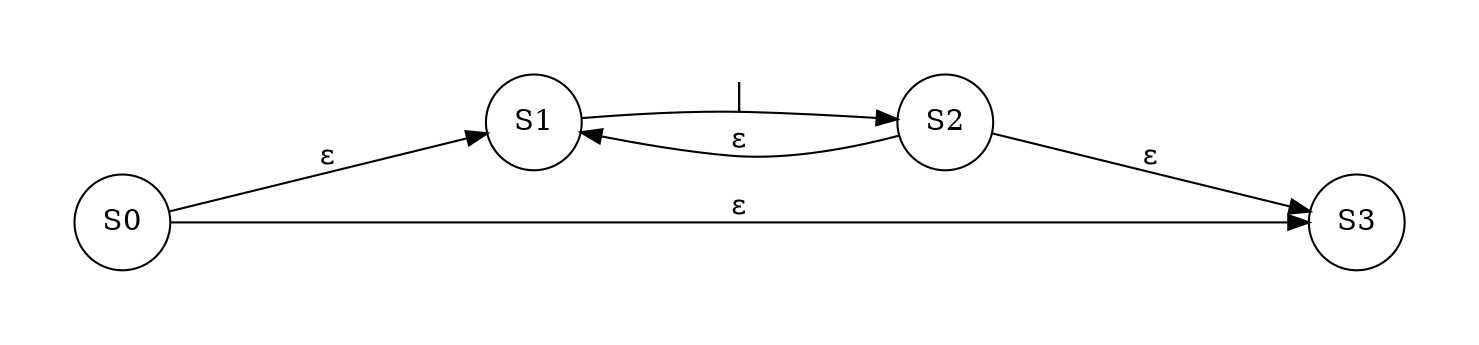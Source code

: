 digraph G{
graph [pad="0.5", nodesep="0.5", ranksep="2"];
rankdir=LR;
node [shape=circle]S0->S1[ label = "ε"]
S1->S2[ label = "\|"]
S2->S3[ label = "ε"]
S2->S1[ label = "ε"]
S0->S3[ label = "ε"]

}
